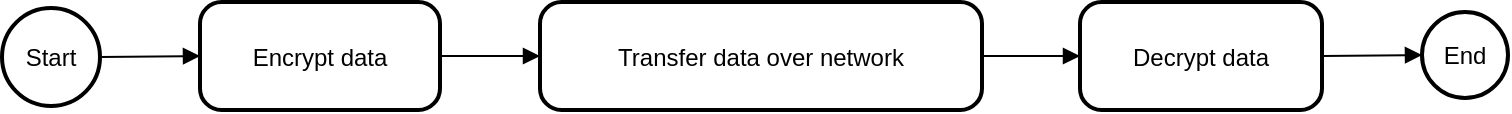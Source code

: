 <mxfile version="26.0.16">
  <diagram name="Page-1" id="ZyOh2G0RvTBuwL2U0MpN">
    <mxGraphModel>
      <root>
        <mxCell id="0" />
        <mxCell id="1" parent="0" />
        <mxCell id="2" value="Start" style="ellipse;aspect=fixed;strokeWidth=2;whiteSpace=wrap;" vertex="1" parent="1">
          <mxGeometry x="8" y="11" width="49" height="49" as="geometry" />
        </mxCell>
        <mxCell id="3" value="Encrypt data" style="rounded=1;arcSize=20;strokeWidth=2" vertex="1" parent="1">
          <mxGeometry x="107" y="8" width="120" height="54" as="geometry" />
        </mxCell>
        <mxCell id="4" value="Transfer data over network" style="rounded=1;arcSize=20;strokeWidth=2" vertex="1" parent="1">
          <mxGeometry x="277" y="8" width="221" height="54" as="geometry" />
        </mxCell>
        <mxCell id="5" value="Decrypt data" style="rounded=1;arcSize=20;strokeWidth=2" vertex="1" parent="1">
          <mxGeometry x="547" y="8" width="121" height="54" as="geometry" />
        </mxCell>
        <mxCell id="6" value="End" style="ellipse;aspect=fixed;strokeWidth=2;whiteSpace=wrap;" vertex="1" parent="1">
          <mxGeometry x="718" y="13" width="43" height="43" as="geometry" />
        </mxCell>
        <mxCell id="7" value="" style="curved=1;startArrow=none;endArrow=block;exitX=1;exitY=0.49;entryX=0;entryY=0.5;" edge="1" parent="1" source="2" target="3">
          <mxGeometry relative="1" as="geometry">
            <Array as="points" />
          </mxGeometry>
        </mxCell>
        <mxCell id="8" value="" style="curved=1;startArrow=none;endArrow=block;exitX=1;exitY=0.5;entryX=0;entryY=0.5;" edge="1" parent="1" source="3" target="4">
          <mxGeometry relative="1" as="geometry">
            <Array as="points" />
          </mxGeometry>
        </mxCell>
        <mxCell id="9" value="" style="curved=1;startArrow=none;endArrow=block;exitX=1;exitY=0.5;entryX=0;entryY=0.5;" edge="1" parent="1" source="4" target="5">
          <mxGeometry relative="1" as="geometry">
            <Array as="points" />
          </mxGeometry>
        </mxCell>
        <mxCell id="10" value="" style="curved=1;startArrow=none;endArrow=block;exitX=1;exitY=0.5;entryX=0;entryY=0.51;" edge="1" parent="1" source="5" target="6">
          <mxGeometry relative="1" as="geometry">
            <Array as="points" />
          </mxGeometry>
        </mxCell>
      </root>
    </mxGraphModel>
  </diagram>
</mxfile>
